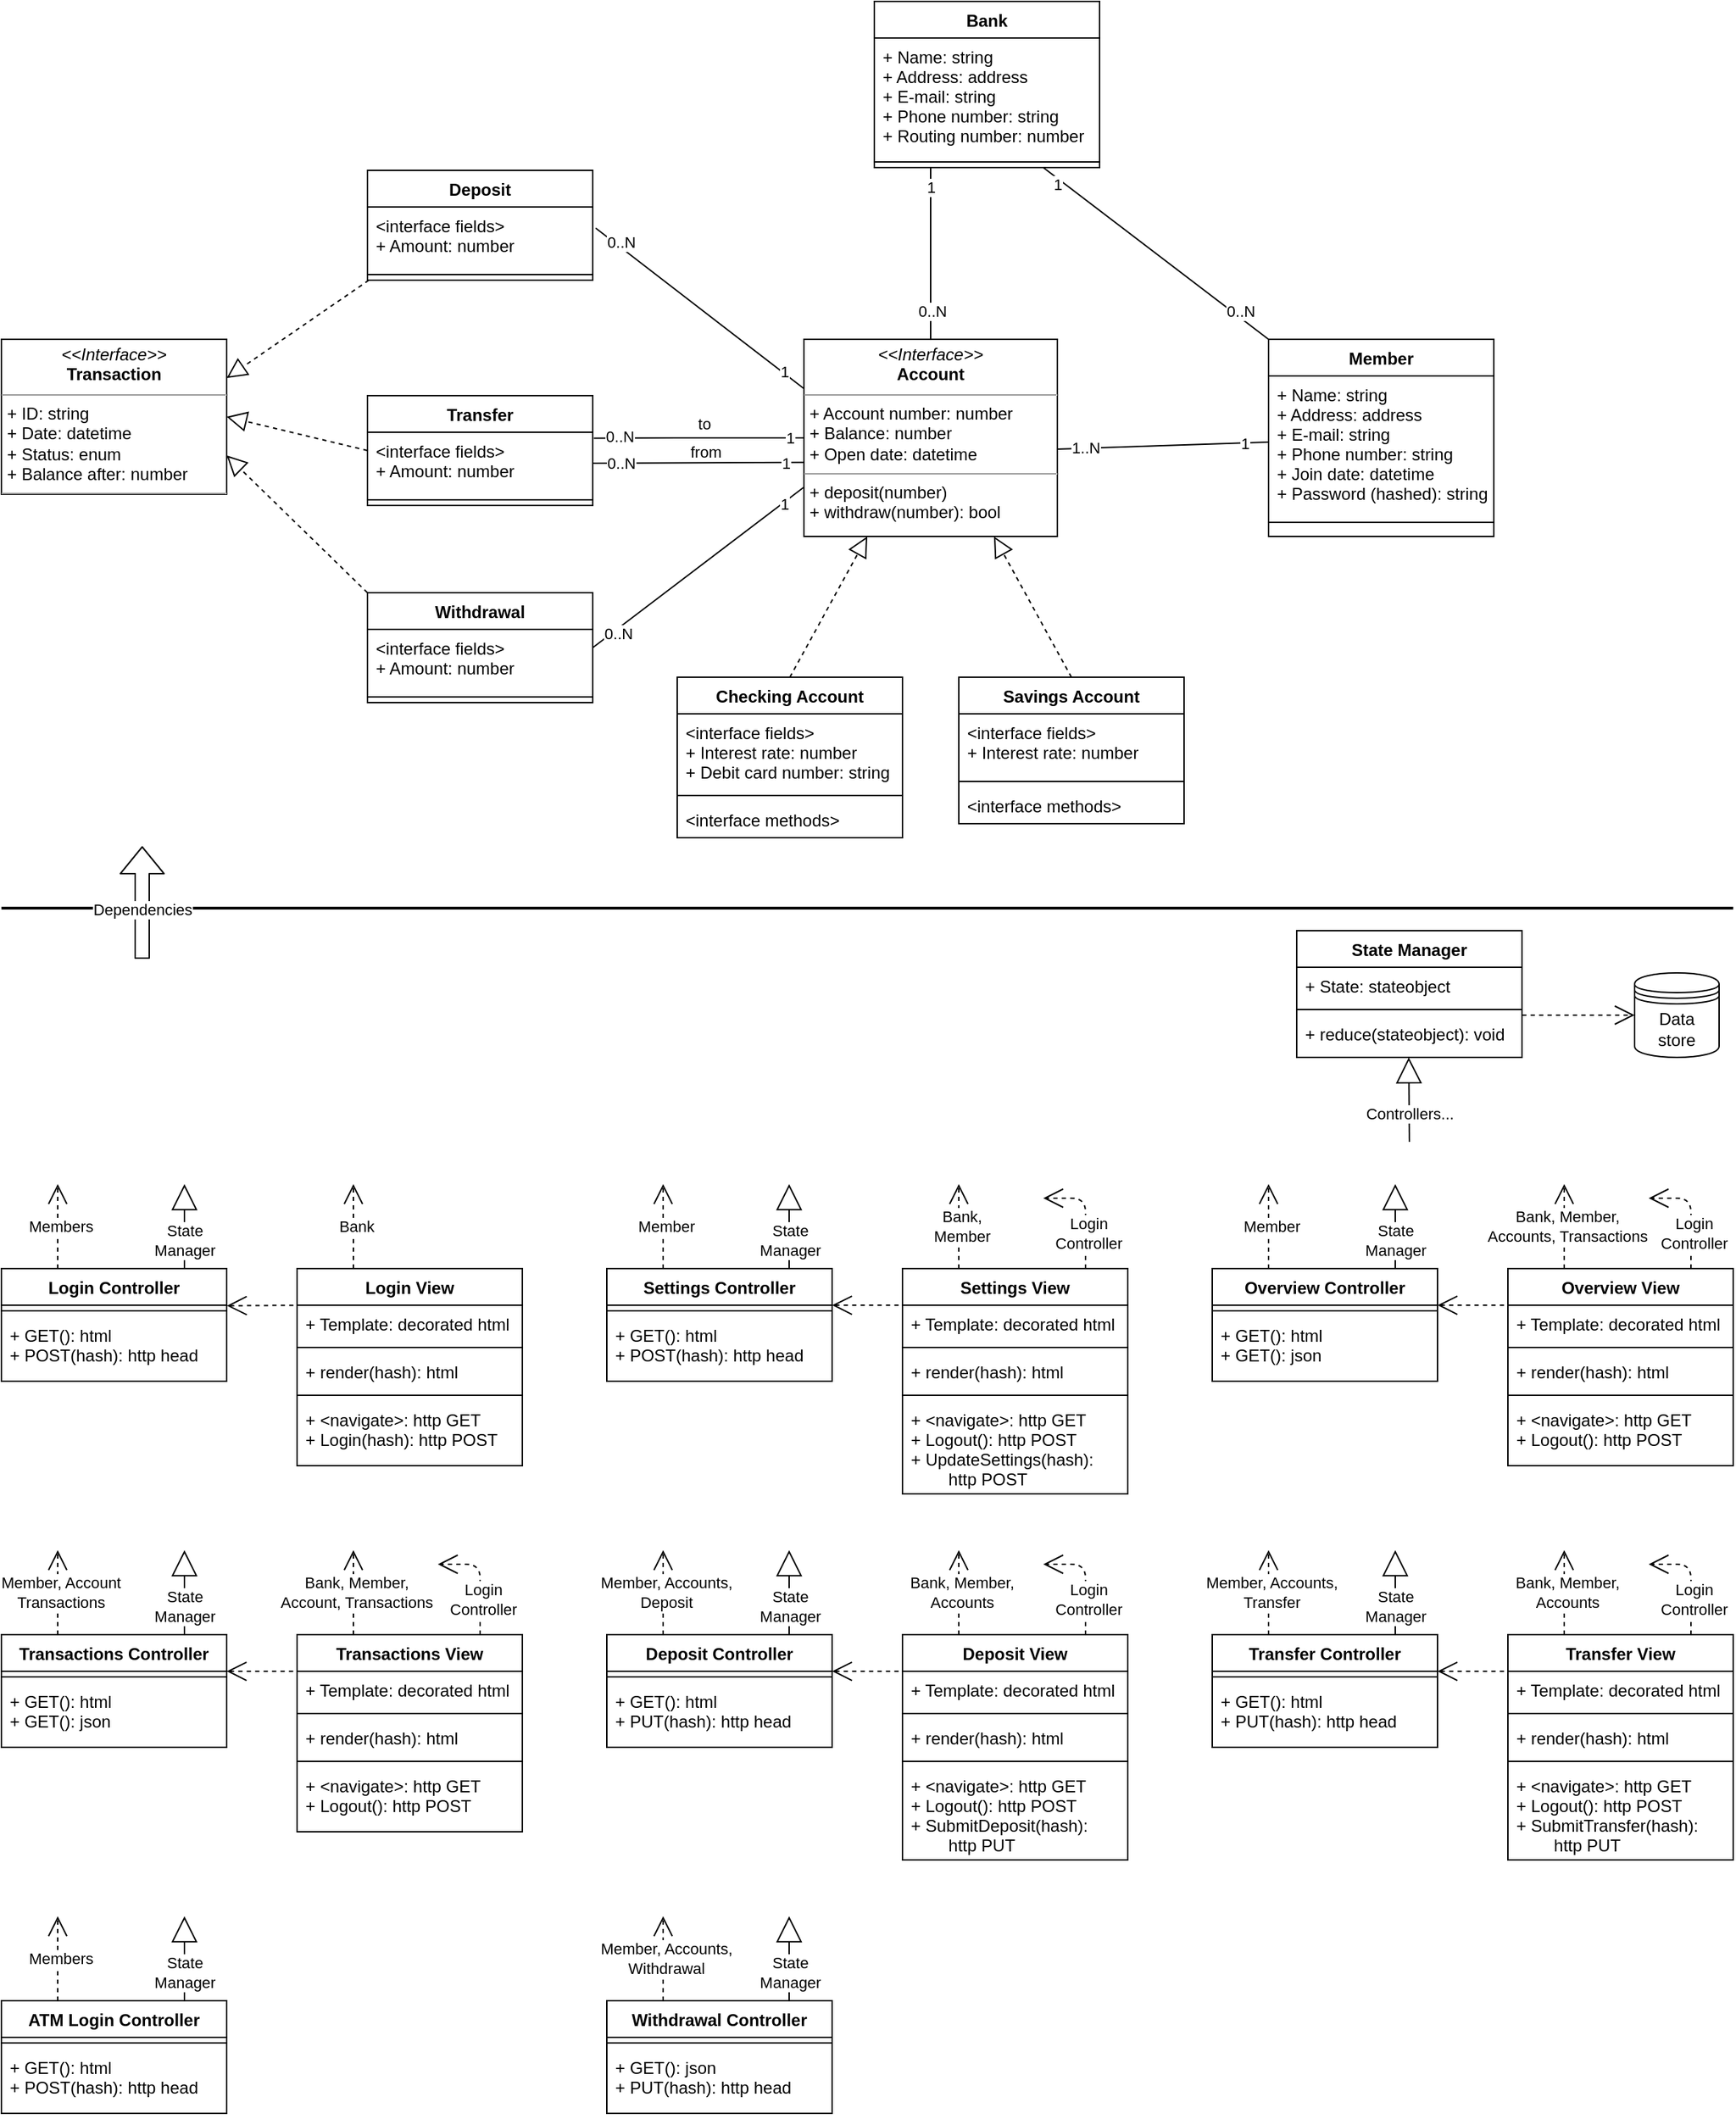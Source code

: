 <mxfile version="13.10.0" type="device"><diagram id="HVAMdCWFJP8L4cUW8Vpn" name="Page-1"><mxGraphModel dx="2069" dy="900" grid="1" gridSize="10" guides="1" tooltips="1" connect="1" arrows="1" fold="1" page="0" pageScale="1" pageWidth="850" pageHeight="1100" math="0" shadow="0"><root><mxCell id="0"/><mxCell id="1" parent="0"/><mxCell id="ROjJWw8jN5JiPHwK6pjZ-1" value="Bank" style="swimlane;fontStyle=1;align=center;verticalAlign=top;childLayout=stackLayout;horizontal=1;startSize=26;horizontalStack=0;resizeParent=1;resizeParentMax=0;resizeLast=0;collapsible=1;marginBottom=0;" parent="1" vertex="1"><mxGeometry x="280" y="40" width="160" height="118" as="geometry"/></mxCell><mxCell id="ROjJWw8jN5JiPHwK6pjZ-2" value="+ Name: string&#10;+ Address: address&#10;+ E-mail: string&#10;+ Phone number: string&#10;+ Routing number: number" style="text;strokeColor=none;fillColor=none;align=left;verticalAlign=top;spacingLeft=4;spacingRight=4;overflow=hidden;rotatable=0;points=[[0,0.5],[1,0.5]];portConstraint=eastwest;" parent="ROjJWw8jN5JiPHwK6pjZ-1" vertex="1"><mxGeometry y="26" width="160" height="84" as="geometry"/></mxCell><mxCell id="ROjJWw8jN5JiPHwK6pjZ-3" value="" style="line;strokeWidth=1;fillColor=none;align=left;verticalAlign=middle;spacingTop=-1;spacingLeft=3;spacingRight=3;rotatable=0;labelPosition=right;points=[];portConstraint=eastwest;" parent="ROjJWw8jN5JiPHwK6pjZ-1" vertex="1"><mxGeometry y="110" width="160" height="8" as="geometry"/></mxCell><mxCell id="ROjJWw8jN5JiPHwK6pjZ-6" value="Member" style="swimlane;fontStyle=1;align=center;verticalAlign=top;childLayout=stackLayout;horizontal=1;startSize=26;horizontalStack=0;resizeParent=1;resizeParentMax=0;resizeLast=0;collapsible=1;marginBottom=0;" parent="1" vertex="1"><mxGeometry x="560" y="280" width="160" height="140" as="geometry"/></mxCell><mxCell id="ROjJWw8jN5JiPHwK6pjZ-7" value="+ Name: string&#10;+ Address: address&#10;+ E-mail: string&#10;+ Phone number: string&#10;+ Join date: datetime&#10;+ Password (hashed): string" style="text;strokeColor=none;fillColor=none;align=left;verticalAlign=top;spacingLeft=4;spacingRight=4;overflow=hidden;rotatable=0;points=[[0,0.5],[1,0.5]];portConstraint=eastwest;" parent="ROjJWw8jN5JiPHwK6pjZ-6" vertex="1"><mxGeometry y="26" width="160" height="94" as="geometry"/></mxCell><mxCell id="ROjJWw8jN5JiPHwK6pjZ-8" value="" style="line;strokeWidth=1;fillColor=none;align=left;verticalAlign=middle;spacingTop=-1;spacingLeft=3;spacingRight=3;rotatable=0;labelPosition=right;points=[];portConstraint=eastwest;" parent="ROjJWw8jN5JiPHwK6pjZ-6" vertex="1"><mxGeometry y="120" width="160" height="20" as="geometry"/></mxCell><mxCell id="ROjJWw8jN5JiPHwK6pjZ-10" value="" style="endArrow=none;endFill=0;endSize=12;html=1;exitX=0.75;exitY=1;exitDx=0;exitDy=0;entryX=0;entryY=0;entryDx=0;entryDy=0;" parent="1" source="ROjJWw8jN5JiPHwK6pjZ-1" target="ROjJWw8jN5JiPHwK6pjZ-6" edge="1"><mxGeometry width="160" relative="1" as="geometry"><mxPoint x="280" y="320" as="sourcePoint"/><mxPoint x="440" y="320" as="targetPoint"/></mxGeometry></mxCell><mxCell id="ROjJWw8jN5JiPHwK6pjZ-17" value="1" style="edgeLabel;html=1;align=center;verticalAlign=middle;resizable=0;points=[];" parent="ROjJWw8jN5JiPHwK6pjZ-10" vertex="1" connectable="0"><mxGeometry x="-0.77" y="3" relative="1" as="geometry"><mxPoint x="-10.11" as="offset"/></mxGeometry></mxCell><mxCell id="ROjJWw8jN5JiPHwK6pjZ-18" value="0..N" style="edgeLabel;html=1;align=center;verticalAlign=middle;resizable=0;points=[];" parent="ROjJWw8jN5JiPHwK6pjZ-10" vertex="1" connectable="0"><mxGeometry x="0.654" y="1" relative="1" as="geometry"><mxPoint x="6.86" y="1.74" as="offset"/></mxGeometry></mxCell><mxCell id="ROjJWw8jN5JiPHwK6pjZ-16" value="&lt;p style=&quot;margin: 0px ; margin-top: 4px ; text-align: center&quot;&gt;&lt;i&gt;&amp;lt;&amp;lt;Interface&amp;gt;&amp;gt;&lt;/i&gt;&lt;br&gt;&lt;b&gt;Account&lt;/b&gt;&lt;/p&gt;&lt;hr size=&quot;1&quot;&gt;&lt;p style=&quot;margin: 0px ; margin-left: 4px&quot;&gt;+ Account number: number&lt;/p&gt;&lt;p style=&quot;margin: 0px ; margin-left: 4px&quot;&gt;+ Balance: number&lt;/p&gt;&lt;p style=&quot;margin: 0px ; margin-left: 4px&quot;&gt;+ Open date: datetime&lt;/p&gt;&lt;hr size=&quot;1&quot;&gt;&lt;p style=&quot;margin: 0px ; margin-left: 4px&quot;&gt;+ deposit(number)&lt;br&gt;+ withdraw(number): bool&lt;/p&gt;" style="verticalAlign=top;align=left;overflow=fill;fontSize=12;fontFamily=Helvetica;html=1;" parent="1" vertex="1"><mxGeometry x="230" y="280" width="180" height="140" as="geometry"/></mxCell><mxCell id="ROjJWw8jN5JiPHwK6pjZ-19" value="" style="endArrow=none;endFill=0;endSize=12;html=1;exitX=0.25;exitY=1;exitDx=0;exitDy=0;entryX=0.5;entryY=0;entryDx=0;entryDy=0;" parent="1" source="ROjJWw8jN5JiPHwK6pjZ-1" target="ROjJWw8jN5JiPHwK6pjZ-16" edge="1"><mxGeometry width="160" relative="1" as="geometry"><mxPoint x="410" y="168" as="sourcePoint"/><mxPoint x="570" y="290" as="targetPoint"/></mxGeometry></mxCell><mxCell id="ROjJWw8jN5JiPHwK6pjZ-20" value="1" style="edgeLabel;html=1;align=center;verticalAlign=middle;resizable=0;points=[];" parent="ROjJWw8jN5JiPHwK6pjZ-19" vertex="1" connectable="0"><mxGeometry x="-0.77" y="3" relative="1" as="geometry"><mxPoint x="-3" as="offset"/></mxGeometry></mxCell><mxCell id="ROjJWw8jN5JiPHwK6pjZ-21" value="0..N" style="edgeLabel;html=1;align=center;verticalAlign=middle;resizable=0;points=[];" parent="ROjJWw8jN5JiPHwK6pjZ-19" vertex="1" connectable="0"><mxGeometry x="0.654" y="1" relative="1" as="geometry"><mxPoint y="1" as="offset"/></mxGeometry></mxCell><mxCell id="ROjJWw8jN5JiPHwK6pjZ-22" value="Checking Account" style="swimlane;fontStyle=1;align=center;verticalAlign=top;childLayout=stackLayout;horizontal=1;startSize=26;horizontalStack=0;resizeParent=1;resizeParentMax=0;resizeLast=0;collapsible=1;marginBottom=0;" parent="1" vertex="1"><mxGeometry x="140" y="520" width="160" height="114" as="geometry"/></mxCell><mxCell id="ROjJWw8jN5JiPHwK6pjZ-23" value="&lt;interface fields&gt;&#10;+ Interest rate: number&#10;+ Debit card number: string" style="text;strokeColor=none;fillColor=none;align=left;verticalAlign=top;spacingLeft=4;spacingRight=4;overflow=hidden;rotatable=0;points=[[0,0.5],[1,0.5]];portConstraint=eastwest;" parent="ROjJWw8jN5JiPHwK6pjZ-22" vertex="1"><mxGeometry y="26" width="160" height="54" as="geometry"/></mxCell><mxCell id="ROjJWw8jN5JiPHwK6pjZ-24" value="" style="line;strokeWidth=1;fillColor=none;align=left;verticalAlign=middle;spacingTop=-1;spacingLeft=3;spacingRight=3;rotatable=0;labelPosition=right;points=[];portConstraint=eastwest;" parent="ROjJWw8jN5JiPHwK6pjZ-22" vertex="1"><mxGeometry y="80" width="160" height="8" as="geometry"/></mxCell><mxCell id="ROjJWw8jN5JiPHwK6pjZ-25" value="&lt;interface methods&gt;" style="text;strokeColor=none;fillColor=none;align=left;verticalAlign=top;spacingLeft=4;spacingRight=4;overflow=hidden;rotatable=0;points=[[0,0.5],[1,0.5]];portConstraint=eastwest;" parent="ROjJWw8jN5JiPHwK6pjZ-22" vertex="1"><mxGeometry y="88" width="160" height="26" as="geometry"/></mxCell><mxCell id="ROjJWw8jN5JiPHwK6pjZ-26" value="" style="endArrow=block;dashed=1;endFill=0;endSize=12;html=1;entryX=0.25;entryY=1;entryDx=0;entryDy=0;exitX=0.5;exitY=0;exitDx=0;exitDy=0;" parent="1" source="ROjJWw8jN5JiPHwK6pjZ-22" target="ROjJWw8jN5JiPHwK6pjZ-16" edge="1"><mxGeometry width="160" relative="1" as="geometry"><mxPoint x="280" y="320" as="sourcePoint"/><mxPoint x="440" y="320" as="targetPoint"/></mxGeometry></mxCell><mxCell id="ROjJWw8jN5JiPHwK6pjZ-27" value="Savings Account" style="swimlane;fontStyle=1;align=center;verticalAlign=top;childLayout=stackLayout;horizontal=1;startSize=26;horizontalStack=0;resizeParent=1;resizeParentMax=0;resizeLast=0;collapsible=1;marginBottom=0;" parent="1" vertex="1"><mxGeometry x="340" y="520" width="160" height="104" as="geometry"/></mxCell><mxCell id="ROjJWw8jN5JiPHwK6pjZ-28" value="&lt;interface fields&gt;&#10;+ Interest rate: number" style="text;strokeColor=none;fillColor=none;align=left;verticalAlign=top;spacingLeft=4;spacingRight=4;overflow=hidden;rotatable=0;points=[[0,0.5],[1,0.5]];portConstraint=eastwest;" parent="ROjJWw8jN5JiPHwK6pjZ-27" vertex="1"><mxGeometry y="26" width="160" height="44" as="geometry"/></mxCell><mxCell id="ROjJWw8jN5JiPHwK6pjZ-29" value="" style="line;strokeWidth=1;fillColor=none;align=left;verticalAlign=middle;spacingTop=-1;spacingLeft=3;spacingRight=3;rotatable=0;labelPosition=right;points=[];portConstraint=eastwest;" parent="ROjJWw8jN5JiPHwK6pjZ-27" vertex="1"><mxGeometry y="70" width="160" height="8" as="geometry"/></mxCell><mxCell id="ROjJWw8jN5JiPHwK6pjZ-30" value="&lt;interface methods&gt;" style="text;strokeColor=none;fillColor=none;align=left;verticalAlign=top;spacingLeft=4;spacingRight=4;overflow=hidden;rotatable=0;points=[[0,0.5],[1,0.5]];portConstraint=eastwest;" parent="ROjJWw8jN5JiPHwK6pjZ-27" vertex="1"><mxGeometry y="78" width="160" height="26" as="geometry"/></mxCell><mxCell id="ROjJWw8jN5JiPHwK6pjZ-31" value="" style="endArrow=block;dashed=1;endFill=0;endSize=12;html=1;entryX=0.75;entryY=1;entryDx=0;entryDy=0;exitX=0.5;exitY=0;exitDx=0;exitDy=0;" parent="1" source="ROjJWw8jN5JiPHwK6pjZ-27" target="ROjJWw8jN5JiPHwK6pjZ-16" edge="1"><mxGeometry width="160" relative="1" as="geometry"><mxPoint x="230" y="530" as="sourcePoint"/><mxPoint x="285" y="430" as="targetPoint"/></mxGeometry></mxCell><mxCell id="ROjJWw8jN5JiPHwK6pjZ-32" value="" style="endArrow=none;endFill=0;endSize=12;html=1;exitX=0;exitY=0.5;exitDx=0;exitDy=0;" parent="1" source="ROjJWw8jN5JiPHwK6pjZ-7" edge="1"><mxGeometry width="160" relative="1" as="geometry"><mxPoint x="140" y="310" as="sourcePoint"/><mxPoint x="410" y="358" as="targetPoint"/></mxGeometry></mxCell><mxCell id="ROjJWw8jN5JiPHwK6pjZ-33" value="1..N" style="edgeLabel;html=1;align=center;verticalAlign=middle;resizable=0;points=[];" parent="ROjJWw8jN5JiPHwK6pjZ-32" vertex="1" connectable="0"><mxGeometry x="0.693" relative="1" as="geometry"><mxPoint x="-3" as="offset"/></mxGeometry></mxCell><mxCell id="ROjJWw8jN5JiPHwK6pjZ-34" value="1" style="edgeLabel;html=1;align=center;verticalAlign=middle;resizable=0;points=[];" parent="ROjJWw8jN5JiPHwK6pjZ-32" vertex="1" connectable="0"><mxGeometry x="-0.773" relative="1" as="geometry"><mxPoint as="offset"/></mxGeometry></mxCell><mxCell id="ROjJWw8jN5JiPHwK6pjZ-35" value="&lt;p style=&quot;margin: 0px ; margin-top: 4px ; text-align: center&quot;&gt;&lt;i&gt;&amp;lt;&amp;lt;Interface&amp;gt;&amp;gt;&lt;/i&gt;&lt;br&gt;&lt;b&gt;Transaction&lt;/b&gt;&lt;/p&gt;&lt;hr size=&quot;1&quot;&gt;&lt;p style=&quot;margin: 0px ; margin-left: 4px&quot;&gt;+ ID: string&lt;br&gt;+ Date: datetime&lt;/p&gt;&lt;p style=&quot;margin: 0px ; margin-left: 4px&quot;&gt;+ Status: enum&lt;/p&gt;&lt;p style=&quot;margin: 0px ; margin-left: 4px&quot;&gt;+ Balance after: number&lt;/p&gt;&lt;hr size=&quot;1&quot;&gt;&lt;p style=&quot;margin: 0px ; margin-left: 4px&quot;&gt;&lt;br&gt;&lt;/p&gt;" style="verticalAlign=top;align=left;overflow=fill;fontSize=12;fontFamily=Helvetica;html=1;" parent="1" vertex="1"><mxGeometry x="-340" y="280" width="160" height="110" as="geometry"/></mxCell><mxCell id="ROjJWw8jN5JiPHwK6pjZ-36" value="Deposit" style="swimlane;fontStyle=1;align=center;verticalAlign=top;childLayout=stackLayout;horizontal=1;startSize=26;horizontalStack=0;resizeParent=1;resizeParentMax=0;resizeLast=0;collapsible=1;marginBottom=0;" parent="1" vertex="1"><mxGeometry x="-80" y="160" width="160" height="78" as="geometry"/></mxCell><mxCell id="ROjJWw8jN5JiPHwK6pjZ-37" value="&lt;interface fields&gt;&#10;+ Amount: number" style="text;strokeColor=none;fillColor=none;align=left;verticalAlign=top;spacingLeft=4;spacingRight=4;overflow=hidden;rotatable=0;points=[[0,0.5],[1,0.5]];portConstraint=eastwest;" parent="ROjJWw8jN5JiPHwK6pjZ-36" vertex="1"><mxGeometry y="26" width="160" height="44" as="geometry"/></mxCell><mxCell id="ROjJWw8jN5JiPHwK6pjZ-38" value="" style="line;strokeWidth=1;fillColor=none;align=left;verticalAlign=middle;spacingTop=-1;spacingLeft=3;spacingRight=3;rotatable=0;labelPosition=right;points=[];portConstraint=eastwest;" parent="ROjJWw8jN5JiPHwK6pjZ-36" vertex="1"><mxGeometry y="70" width="160" height="8" as="geometry"/></mxCell><mxCell id="ROjJWw8jN5JiPHwK6pjZ-40" value="Transfer" style="swimlane;fontStyle=1;align=center;verticalAlign=top;childLayout=stackLayout;horizontal=1;startSize=26;horizontalStack=0;resizeParent=1;resizeParentMax=0;resizeLast=0;collapsible=1;marginBottom=0;" parent="1" vertex="1"><mxGeometry x="-80" y="320" width="160" height="78" as="geometry"/></mxCell><mxCell id="ROjJWw8jN5JiPHwK6pjZ-41" value="&lt;interface fields&gt;&#10;+ Amount: number" style="text;strokeColor=none;fillColor=none;align=left;verticalAlign=top;spacingLeft=4;spacingRight=4;overflow=hidden;rotatable=0;points=[[0,0.5],[1,0.5]];portConstraint=eastwest;" parent="ROjJWw8jN5JiPHwK6pjZ-40" vertex="1"><mxGeometry y="26" width="160" height="44" as="geometry"/></mxCell><mxCell id="ROjJWw8jN5JiPHwK6pjZ-42" value="" style="line;strokeWidth=1;fillColor=none;align=left;verticalAlign=middle;spacingTop=-1;spacingLeft=3;spacingRight=3;rotatable=0;labelPosition=right;points=[];portConstraint=eastwest;" parent="ROjJWw8jN5JiPHwK6pjZ-40" vertex="1"><mxGeometry y="70" width="160" height="8" as="geometry"/></mxCell><mxCell id="ROjJWw8jN5JiPHwK6pjZ-43" value="" style="endArrow=block;dashed=1;endFill=0;endSize=12;html=1;entryX=1;entryY=0.25;entryDx=0;entryDy=0;" parent="1" target="ROjJWw8jN5JiPHwK6pjZ-35" edge="1"><mxGeometry width="160" relative="1" as="geometry"><mxPoint x="-79" y="238" as="sourcePoint"/><mxPoint x="285" y="430" as="targetPoint"/></mxGeometry></mxCell><mxCell id="ROjJWw8jN5JiPHwK6pjZ-44" value="" style="endArrow=block;dashed=1;endFill=0;endSize=12;html=1;entryX=1;entryY=0.5;entryDx=0;entryDy=0;exitX=0;exitY=0.295;exitDx=0;exitDy=0;exitPerimeter=0;" parent="1" source="ROjJWw8jN5JiPHwK6pjZ-41" target="ROjJWw8jN5JiPHwK6pjZ-35" edge="1"><mxGeometry width="160" relative="1" as="geometry"><mxPoint x="-69" y="248" as="sourcePoint"/><mxPoint x="-170" y="315" as="targetPoint"/></mxGeometry></mxCell><mxCell id="ROjJWw8jN5JiPHwK6pjZ-45" value="" style="endArrow=none;endFill=0;endSize=12;html=1;entryX=0;entryY=0.25;entryDx=0;entryDy=0;exitX=1.013;exitY=0.341;exitDx=0;exitDy=0;exitPerimeter=0;" parent="1" source="ROjJWw8jN5JiPHwK6pjZ-37" target="ROjJWw8jN5JiPHwK6pjZ-16" edge="1"><mxGeometry width="160" relative="1" as="geometry"><mxPoint x="140" y="310" as="sourcePoint"/><mxPoint x="300" y="310" as="targetPoint"/></mxGeometry></mxCell><mxCell id="ROjJWw8jN5JiPHwK6pjZ-46" value="0..N" style="edgeLabel;html=1;align=center;verticalAlign=middle;resizable=0;points=[];" parent="ROjJWw8jN5JiPHwK6pjZ-45" vertex="1" connectable="0"><mxGeometry x="-0.822" relative="1" as="geometry"><mxPoint x="4.5" as="offset"/></mxGeometry></mxCell><mxCell id="ROjJWw8jN5JiPHwK6pjZ-47" value="1" style="edgeLabel;html=1;align=center;verticalAlign=middle;resizable=0;points=[];" parent="ROjJWw8jN5JiPHwK6pjZ-45" vertex="1" connectable="0"><mxGeometry x="0.794" relative="1" as="geometry"><mxPoint x="1" as="offset"/></mxGeometry></mxCell><mxCell id="ROjJWw8jN5JiPHwK6pjZ-51" value="" style="endArrow=none;endFill=0;endSize=12;html=1;entryX=0;entryY=0.5;entryDx=0;entryDy=0;exitX=1.005;exitY=0.097;exitDx=0;exitDy=0;exitPerimeter=0;" parent="1" source="ROjJWw8jN5JiPHwK6pjZ-41" target="ROjJWw8jN5JiPHwK6pjZ-16" edge="1"><mxGeometry width="160" relative="1" as="geometry"><mxPoint x="70" y="340" as="sourcePoint"/><mxPoint x="230" y="340" as="targetPoint"/><Array as="points"><mxPoint x="150" y="350"/></Array></mxGeometry></mxCell><mxCell id="ROjJWw8jN5JiPHwK6pjZ-53" value="0..N" style="edgeLabel;html=1;align=center;verticalAlign=middle;resizable=0;points=[];" parent="ROjJWw8jN5JiPHwK6pjZ-51" vertex="1" connectable="0"><mxGeometry x="-0.764" y="1" relative="1" as="geometry"><mxPoint as="offset"/></mxGeometry></mxCell><mxCell id="ROjJWw8jN5JiPHwK6pjZ-54" value="to" style="edgeLabel;html=1;align=center;verticalAlign=middle;resizable=0;points=[];" parent="ROjJWw8jN5JiPHwK6pjZ-51" vertex="1" connectable="0"><mxGeometry x="0.046" y="1" relative="1" as="geometry"><mxPoint y="-9" as="offset"/></mxGeometry></mxCell><mxCell id="ROjJWw8jN5JiPHwK6pjZ-55" value="1" style="edgeLabel;html=1;align=center;verticalAlign=middle;resizable=0;points=[];" parent="ROjJWw8jN5JiPHwK6pjZ-51" vertex="1" connectable="0"><mxGeometry x="0.678" relative="1" as="geometry"><mxPoint x="14.2" as="offset"/></mxGeometry></mxCell><mxCell id="ROjJWw8jN5JiPHwK6pjZ-56" value="" style="endArrow=none;endFill=0;endSize=12;html=1;exitX=-0.001;exitY=0.624;exitDx=0;exitDy=0;exitPerimeter=0;entryX=1;entryY=0.5;entryDx=0;entryDy=0;" parent="1" source="ROjJWw8jN5JiPHwK6pjZ-16" target="ROjJWw8jN5JiPHwK6pjZ-41" edge="1"><mxGeometry width="160" relative="1" as="geometry"><mxPoint x="120" y="400" as="sourcePoint"/><mxPoint x="280" y="400" as="targetPoint"/></mxGeometry></mxCell><mxCell id="ROjJWw8jN5JiPHwK6pjZ-57" value="0..N" style="edgeLabel;html=1;align=center;verticalAlign=middle;resizable=0;points=[];" parent="ROjJWw8jN5JiPHwK6pjZ-56" vertex="1" connectable="0"><mxGeometry x="0.653" relative="1" as="geometry"><mxPoint x="-5.65" as="offset"/></mxGeometry></mxCell><mxCell id="ROjJWw8jN5JiPHwK6pjZ-58" value="1" style="edgeLabel;html=1;align=center;verticalAlign=middle;resizable=0;points=[];" parent="ROjJWw8jN5JiPHwK6pjZ-56" vertex="1" connectable="0"><mxGeometry x="-0.828" relative="1" as="geometry"><mxPoint as="offset"/></mxGeometry></mxCell><mxCell id="ROjJWw8jN5JiPHwK6pjZ-59" value="from" style="edgeLabel;html=1;align=center;verticalAlign=middle;resizable=0;points=[];" parent="ROjJWw8jN5JiPHwK6pjZ-56" vertex="1" connectable="0"><mxGeometry x="-0.078" relative="1" as="geometry"><mxPoint x="-0.77" y="-7.65" as="offset"/></mxGeometry></mxCell><mxCell id="ROjJWw8jN5JiPHwK6pjZ-60" value="State Manager" style="swimlane;fontStyle=1;align=center;verticalAlign=top;childLayout=stackLayout;horizontal=1;startSize=26;horizontalStack=0;resizeParent=1;resizeParentMax=0;resizeLast=0;collapsible=1;marginBottom=0;" parent="1" vertex="1"><mxGeometry x="580" y="700" width="160" height="90" as="geometry"/></mxCell><mxCell id="ROjJWw8jN5JiPHwK6pjZ-61" value="+ State: stateobject" style="text;strokeColor=none;fillColor=none;align=left;verticalAlign=top;spacingLeft=4;spacingRight=4;overflow=hidden;rotatable=0;points=[[0,0.5],[1,0.5]];portConstraint=eastwest;" parent="ROjJWw8jN5JiPHwK6pjZ-60" vertex="1"><mxGeometry y="26" width="160" height="26" as="geometry"/></mxCell><mxCell id="ROjJWw8jN5JiPHwK6pjZ-62" value="" style="line;strokeWidth=1;fillColor=none;align=left;verticalAlign=middle;spacingTop=-1;spacingLeft=3;spacingRight=3;rotatable=0;labelPosition=right;points=[];portConstraint=eastwest;" parent="ROjJWw8jN5JiPHwK6pjZ-60" vertex="1"><mxGeometry y="52" width="160" height="8" as="geometry"/></mxCell><mxCell id="ROjJWw8jN5JiPHwK6pjZ-63" value="+ reduce(stateobject): void" style="text;strokeColor=none;fillColor=none;align=left;verticalAlign=top;spacingLeft=4;spacingRight=4;overflow=hidden;rotatable=0;points=[[0,0.5],[1,0.5]];portConstraint=eastwest;" parent="ROjJWw8jN5JiPHwK6pjZ-60" vertex="1"><mxGeometry y="60" width="160" height="30" as="geometry"/></mxCell><mxCell id="ROjJWw8jN5JiPHwK6pjZ-65" value="Controllers..." style="endArrow=block;endSize=16;endFill=0;html=1;" parent="1" edge="1"><mxGeometry x="-0.333" width="160" relative="1" as="geometry"><mxPoint x="660" y="850" as="sourcePoint"/><mxPoint x="659.58" y="790" as="targetPoint"/><mxPoint as="offset"/></mxGeometry></mxCell><mxCell id="ROjJWw8jN5JiPHwK6pjZ-69" value="State&lt;br&gt;Manager" style="endArrow=block;endSize=16;endFill=0;html=1;exitX=0.25;exitY=0;exitDx=0;exitDy=0;" parent="1" edge="1"><mxGeometry x="-0.333" width="160" relative="1" as="geometry"><mxPoint x="-210.0" y="940" as="sourcePoint"/><mxPoint x="-210" y="880" as="targetPoint"/><mxPoint as="offset"/></mxGeometry></mxCell><mxCell id="ROjJWw8jN5JiPHwK6pjZ-72" value="Data&lt;br&gt;store" style="shape=datastore;whiteSpace=wrap;html=1;" parent="1" vertex="1"><mxGeometry x="820" y="730" width="60" height="60" as="geometry"/></mxCell><mxCell id="ROjJWw8jN5JiPHwK6pjZ-73" value="" style="endArrow=open;endFill=1;endSize=12;html=1;exitX=1.001;exitY=1;exitDx=0;exitDy=0;exitPerimeter=0;entryX=0;entryY=0.5;entryDx=0;entryDy=0;dashed=1;" parent="1" source="ROjJWw8jN5JiPHwK6pjZ-62" target="ROjJWw8jN5JiPHwK6pjZ-72" edge="1"><mxGeometry width="160" relative="1" as="geometry"><mxPoint x="810" y="870" as="sourcePoint"/><mxPoint x="970" y="870" as="targetPoint"/></mxGeometry></mxCell><mxCell id="ROjJWw8jN5JiPHwK6pjZ-74" value="Login Controller" style="swimlane;fontStyle=1;align=center;verticalAlign=top;childLayout=stackLayout;horizontal=1;startSize=26;horizontalStack=0;resizeParent=1;resizeParentMax=0;resizeLast=0;collapsible=1;marginBottom=0;" parent="1" vertex="1"><mxGeometry x="-340" y="940" width="160" height="80" as="geometry"/></mxCell><mxCell id="ROjJWw8jN5JiPHwK6pjZ-76" value="" style="line;strokeWidth=1;fillColor=none;align=left;verticalAlign=middle;spacingTop=-1;spacingLeft=3;spacingRight=3;rotatable=0;labelPosition=right;points=[];portConstraint=eastwest;" parent="ROjJWw8jN5JiPHwK6pjZ-74" vertex="1"><mxGeometry y="26" width="160" height="8" as="geometry"/></mxCell><mxCell id="ROjJWw8jN5JiPHwK6pjZ-77" value="+ GET(): html&#10;+ POST(hash): http head" style="text;strokeColor=none;fillColor=none;align=left;verticalAlign=top;spacingLeft=4;spacingRight=4;overflow=hidden;rotatable=0;points=[[0,0.5],[1,0.5]];portConstraint=eastwest;" parent="ROjJWw8jN5JiPHwK6pjZ-74" vertex="1"><mxGeometry y="34" width="160" height="46" as="geometry"/></mxCell><mxCell id="ROjJWw8jN5JiPHwK6pjZ-78" value="Login View" style="swimlane;fontStyle=1;align=center;verticalAlign=top;childLayout=stackLayout;horizontal=1;startSize=26;horizontalStack=0;resizeParent=1;resizeParentMax=0;resizeLast=0;collapsible=1;marginBottom=0;" parent="1" vertex="1"><mxGeometry x="-130" y="940" width="160" height="140" as="geometry"><mxRectangle x="120" y="800" width="100" height="26" as="alternateBounds"/></mxGeometry></mxCell><mxCell id="ROjJWw8jN5JiPHwK6pjZ-79" value="+ Template: decorated html" style="text;strokeColor=none;fillColor=none;align=left;verticalAlign=top;spacingLeft=4;spacingRight=4;overflow=hidden;rotatable=0;points=[[0,0.5],[1,0.5]];portConstraint=eastwest;" parent="ROjJWw8jN5JiPHwK6pjZ-78" vertex="1"><mxGeometry y="26" width="160" height="26" as="geometry"/></mxCell><mxCell id="ROjJWw8jN5JiPHwK6pjZ-80" value="" style="line;strokeWidth=1;fillColor=none;align=left;verticalAlign=middle;spacingTop=-1;spacingLeft=3;spacingRight=3;rotatable=0;labelPosition=right;points=[];portConstraint=eastwest;" parent="ROjJWw8jN5JiPHwK6pjZ-78" vertex="1"><mxGeometry y="52" width="160" height="8" as="geometry"/></mxCell><mxCell id="ROjJWw8jN5JiPHwK6pjZ-81" value="+ render(hash): html" style="text;strokeColor=none;fillColor=none;align=left;verticalAlign=top;spacingLeft=4;spacingRight=4;overflow=hidden;rotatable=0;points=[[0,0.5],[1,0.5]];portConstraint=eastwest;" parent="ROjJWw8jN5JiPHwK6pjZ-78" vertex="1"><mxGeometry y="60" width="160" height="26" as="geometry"/></mxCell><mxCell id="ROjJWw8jN5JiPHwK6pjZ-152" value="" style="line;strokeWidth=1;fillColor=none;align=left;verticalAlign=middle;spacingTop=-1;spacingLeft=3;spacingRight=3;rotatable=0;labelPosition=right;points=[];portConstraint=eastwest;" parent="ROjJWw8jN5JiPHwK6pjZ-78" vertex="1"><mxGeometry y="86" width="160" height="8" as="geometry"/></mxCell><mxCell id="ROjJWw8jN5JiPHwK6pjZ-153" value="+ &lt;navigate&gt;: http GET&#10;+ Login(hash): http POST" style="text;strokeColor=none;fillColor=none;align=left;verticalAlign=top;spacingLeft=4;spacingRight=4;overflow=hidden;rotatable=0;points=[[0,0.5],[1,0.5]];portConstraint=eastwest;" parent="ROjJWw8jN5JiPHwK6pjZ-78" vertex="1"><mxGeometry y="94" width="160" height="46" as="geometry"/></mxCell><mxCell id="ROjJWw8jN5JiPHwK6pjZ-82" value="" style="endArrow=none;endFill=0;endSize=12;html=1;dashed=1;exitX=1.001;exitY=0.33;exitDx=0;exitDy=0;exitPerimeter=0;entryX=0;entryY=0.002;entryDx=0;entryDy=0;entryPerimeter=0;startArrow=open;startFill=0;startSize=12;" parent="1" source="ROjJWw8jN5JiPHwK6pjZ-74" target="ROjJWw8jN5JiPHwK6pjZ-79" edge="1"><mxGeometry width="160" relative="1" as="geometry"><mxPoint x="-160" y="983" as="sourcePoint"/><mxPoint x="-130" y="962" as="targetPoint"/></mxGeometry></mxCell><mxCell id="ROjJWw8jN5JiPHwK6pjZ-83" value="" style="endArrow=open;endFill=1;endSize=12;html=1;dashed=1;exitX=0.25;exitY=0;exitDx=0;exitDy=0;" parent="1" source="ROjJWw8jN5JiPHwK6pjZ-78" edge="1"><mxGeometry width="160" relative="1" as="geometry"><mxPoint x="-189.84" y="976.4" as="sourcePoint"/><mxPoint x="-90" y="880" as="targetPoint"/><Array as="points"><mxPoint x="-90" y="910"/></Array></mxGeometry></mxCell><mxCell id="ROjJWw8jN5JiPHwK6pjZ-84" value="Bank" style="edgeLabel;html=1;align=center;verticalAlign=middle;resizable=0;points=[];" parent="ROjJWw8jN5JiPHwK6pjZ-83" vertex="1" connectable="0"><mxGeometry x="-0.157" y="-2" relative="1" as="geometry"><mxPoint y="-4.48" as="offset"/></mxGeometry></mxCell><mxCell id="ROjJWw8jN5JiPHwK6pjZ-85" value="" style="endArrow=open;endFill=1;endSize=12;html=1;dashed=1;exitX=0.25;exitY=0;exitDx=0;exitDy=0;" parent="1" edge="1"><mxGeometry width="160" relative="1" as="geometry"><mxPoint x="-300" y="940" as="sourcePoint"/><mxPoint x="-300" y="880" as="targetPoint"/><Array as="points"><mxPoint x="-300" y="910"/></Array></mxGeometry></mxCell><mxCell id="ROjJWw8jN5JiPHwK6pjZ-86" value="Members" style="edgeLabel;html=1;align=center;verticalAlign=middle;resizable=0;points=[];" parent="ROjJWw8jN5JiPHwK6pjZ-85" vertex="1" connectable="0"><mxGeometry x="-0.157" y="-2" relative="1" as="geometry"><mxPoint y="-4.48" as="offset"/></mxGeometry></mxCell><mxCell id="ROjJWw8jN5JiPHwK6pjZ-87" value="Settings Controller" style="swimlane;fontStyle=1;align=center;verticalAlign=top;childLayout=stackLayout;horizontal=1;startSize=26;horizontalStack=0;resizeParent=1;resizeParentMax=0;resizeLast=0;collapsible=1;marginBottom=0;" parent="1" vertex="1"><mxGeometry x="90" y="940" width="160" height="80" as="geometry"/></mxCell><mxCell id="ROjJWw8jN5JiPHwK6pjZ-88" value="" style="line;strokeWidth=1;fillColor=none;align=left;verticalAlign=middle;spacingTop=-1;spacingLeft=3;spacingRight=3;rotatable=0;labelPosition=right;points=[];portConstraint=eastwest;" parent="ROjJWw8jN5JiPHwK6pjZ-87" vertex="1"><mxGeometry y="26" width="160" height="8" as="geometry"/></mxCell><mxCell id="ROjJWw8jN5JiPHwK6pjZ-89" value="+ GET(): html&#10;+ POST(hash): http head" style="text;strokeColor=none;fillColor=none;align=left;verticalAlign=top;spacingLeft=4;spacingRight=4;overflow=hidden;rotatable=0;points=[[0,0.5],[1,0.5]];portConstraint=eastwest;" parent="ROjJWw8jN5JiPHwK6pjZ-87" vertex="1"><mxGeometry y="34" width="160" height="46" as="geometry"/></mxCell><mxCell id="ROjJWw8jN5JiPHwK6pjZ-90" value="Settings View" style="swimlane;fontStyle=1;align=center;verticalAlign=top;childLayout=stackLayout;horizontal=1;startSize=26;horizontalStack=0;resizeParent=1;resizeParentMax=0;resizeLast=0;collapsible=1;marginBottom=0;" parent="1" vertex="1"><mxGeometry x="300" y="940" width="160" height="160" as="geometry"><mxRectangle x="120" y="800" width="100" height="26" as="alternateBounds"/></mxGeometry></mxCell><mxCell id="ROjJWw8jN5JiPHwK6pjZ-91" value="+ Template: decorated html" style="text;strokeColor=none;fillColor=none;align=left;verticalAlign=top;spacingLeft=4;spacingRight=4;overflow=hidden;rotatable=0;points=[[0,0.5],[1,0.5]];portConstraint=eastwest;" parent="ROjJWw8jN5JiPHwK6pjZ-90" vertex="1"><mxGeometry y="26" width="160" height="26" as="geometry"/></mxCell><mxCell id="ROjJWw8jN5JiPHwK6pjZ-92" value="" style="line;strokeWidth=1;fillColor=none;align=left;verticalAlign=middle;spacingTop=-1;spacingLeft=3;spacingRight=3;rotatable=0;labelPosition=right;points=[];portConstraint=eastwest;" parent="ROjJWw8jN5JiPHwK6pjZ-90" vertex="1"><mxGeometry y="52" width="160" height="8" as="geometry"/></mxCell><mxCell id="ROjJWw8jN5JiPHwK6pjZ-93" value="+ render(hash): html" style="text;strokeColor=none;fillColor=none;align=left;verticalAlign=top;spacingLeft=4;spacingRight=4;overflow=hidden;rotatable=0;points=[[0,0.5],[1,0.5]];portConstraint=eastwest;" parent="ROjJWw8jN5JiPHwK6pjZ-90" vertex="1"><mxGeometry y="60" width="160" height="26" as="geometry"/></mxCell><mxCell id="ROjJWw8jN5JiPHwK6pjZ-154" value="" style="line;strokeWidth=1;fillColor=none;align=left;verticalAlign=middle;spacingTop=-1;spacingLeft=3;spacingRight=3;rotatable=0;labelPosition=right;points=[];portConstraint=eastwest;" parent="ROjJWw8jN5JiPHwK6pjZ-90" vertex="1"><mxGeometry y="86" width="160" height="8" as="geometry"/></mxCell><mxCell id="ROjJWw8jN5JiPHwK6pjZ-155" value="+ &lt;navigate&gt;: http GET&#10;+ Logout(): http POST&#10;+ UpdateSettings(hash):&#10;        http POST" style="text;strokeColor=none;fillColor=none;align=left;verticalAlign=top;spacingLeft=4;spacingRight=4;overflow=hidden;rotatable=0;points=[[0,0.5],[1,0.5]];portConstraint=eastwest;" parent="ROjJWw8jN5JiPHwK6pjZ-90" vertex="1"><mxGeometry y="94" width="160" height="66" as="geometry"/></mxCell><mxCell id="ROjJWw8jN5JiPHwK6pjZ-94" value="" style="endArrow=none;endFill=0;endSize=12;html=1;dashed=1;entryX=0;entryY=0.002;entryDx=0;entryDy=0;entryPerimeter=0;startArrow=open;startFill=0;startSize=12;" parent="1" target="ROjJWw8jN5JiPHwK6pjZ-91" edge="1"><mxGeometry width="160" relative="1" as="geometry"><mxPoint x="250" y="966" as="sourcePoint"/><mxPoint x="300" y="962" as="targetPoint"/></mxGeometry></mxCell><mxCell id="ROjJWw8jN5JiPHwK6pjZ-95" value="" style="endArrow=open;endFill=1;endSize=12;html=1;dashed=1;exitX=0.25;exitY=0;exitDx=0;exitDy=0;" parent="1" source="ROjJWw8jN5JiPHwK6pjZ-90" edge="1"><mxGeometry width="160" relative="1" as="geometry"><mxPoint x="240.16" y="976.4" as="sourcePoint"/><mxPoint x="340" y="880" as="targetPoint"/><Array as="points"><mxPoint x="340" y="910"/></Array></mxGeometry></mxCell><mxCell id="ROjJWw8jN5JiPHwK6pjZ-96" value="Bank,&lt;br&gt;Member" style="edgeLabel;html=1;align=center;verticalAlign=middle;resizable=0;points=[];" parent="ROjJWw8jN5JiPHwK6pjZ-95" vertex="1" connectable="0"><mxGeometry x="-0.157" y="-2" relative="1" as="geometry"><mxPoint y="-4.48" as="offset"/></mxGeometry></mxCell><mxCell id="ROjJWw8jN5JiPHwK6pjZ-99" value="" style="endArrow=open;endFill=1;endSize=12;html=1;dashed=1;exitX=0.25;exitY=0;exitDx=0;exitDy=0;" parent="1" edge="1"><mxGeometry width="160" relative="1" as="geometry"><mxPoint x="130" y="940" as="sourcePoint"/><mxPoint x="130" y="880" as="targetPoint"/><Array as="points"><mxPoint x="130" y="910"/></Array></mxGeometry></mxCell><mxCell id="ROjJWw8jN5JiPHwK6pjZ-100" value="Member" style="edgeLabel;html=1;align=center;verticalAlign=middle;resizable=0;points=[];" parent="ROjJWw8jN5JiPHwK6pjZ-99" vertex="1" connectable="0"><mxGeometry x="-0.157" y="-2" relative="1" as="geometry"><mxPoint y="-4.48" as="offset"/></mxGeometry></mxCell><mxCell id="ROjJWw8jN5JiPHwK6pjZ-101" value="Overview Controller" style="swimlane;fontStyle=1;align=center;verticalAlign=top;childLayout=stackLayout;horizontal=1;startSize=26;horizontalStack=0;resizeParent=1;resizeParentMax=0;resizeLast=0;collapsible=1;marginBottom=0;" parent="1" vertex="1"><mxGeometry x="520" y="940" width="160" height="80" as="geometry"/></mxCell><mxCell id="ROjJWw8jN5JiPHwK6pjZ-102" value="" style="line;strokeWidth=1;fillColor=none;align=left;verticalAlign=middle;spacingTop=-1;spacingLeft=3;spacingRight=3;rotatable=0;labelPosition=right;points=[];portConstraint=eastwest;" parent="ROjJWw8jN5JiPHwK6pjZ-101" vertex="1"><mxGeometry y="26" width="160" height="8" as="geometry"/></mxCell><mxCell id="ROjJWw8jN5JiPHwK6pjZ-103" value="+ GET(): html&#10;+ GET(): json" style="text;strokeColor=none;fillColor=none;align=left;verticalAlign=top;spacingLeft=4;spacingRight=4;overflow=hidden;rotatable=0;points=[[0,0.5],[1,0.5]];portConstraint=eastwest;" parent="ROjJWw8jN5JiPHwK6pjZ-101" vertex="1"><mxGeometry y="34" width="160" height="46" as="geometry"/></mxCell><mxCell id="ROjJWw8jN5JiPHwK6pjZ-104" value="Overview View" style="swimlane;fontStyle=1;align=center;verticalAlign=top;childLayout=stackLayout;horizontal=1;startSize=26;horizontalStack=0;resizeParent=1;resizeParentMax=0;resizeLast=0;collapsible=1;marginBottom=0;" parent="1" vertex="1"><mxGeometry x="730" y="940" width="160" height="140" as="geometry"><mxRectangle x="120" y="800" width="100" height="26" as="alternateBounds"/></mxGeometry></mxCell><mxCell id="ROjJWw8jN5JiPHwK6pjZ-105" value="+ Template: decorated html" style="text;strokeColor=none;fillColor=none;align=left;verticalAlign=top;spacingLeft=4;spacingRight=4;overflow=hidden;rotatable=0;points=[[0,0.5],[1,0.5]];portConstraint=eastwest;" parent="ROjJWw8jN5JiPHwK6pjZ-104" vertex="1"><mxGeometry y="26" width="160" height="26" as="geometry"/></mxCell><mxCell id="ROjJWw8jN5JiPHwK6pjZ-106" value="" style="line;strokeWidth=1;fillColor=none;align=left;verticalAlign=middle;spacingTop=-1;spacingLeft=3;spacingRight=3;rotatable=0;labelPosition=right;points=[];portConstraint=eastwest;" parent="ROjJWw8jN5JiPHwK6pjZ-104" vertex="1"><mxGeometry y="52" width="160" height="8" as="geometry"/></mxCell><mxCell id="ROjJWw8jN5JiPHwK6pjZ-107" value="+ render(hash): html" style="text;strokeColor=none;fillColor=none;align=left;verticalAlign=top;spacingLeft=4;spacingRight=4;overflow=hidden;rotatable=0;points=[[0,0.5],[1,0.5]];portConstraint=eastwest;" parent="ROjJWw8jN5JiPHwK6pjZ-104" vertex="1"><mxGeometry y="60" width="160" height="26" as="geometry"/></mxCell><mxCell id="ROjJWw8jN5JiPHwK6pjZ-158" value="" style="line;strokeWidth=1;fillColor=none;align=left;verticalAlign=middle;spacingTop=-1;spacingLeft=3;spacingRight=3;rotatable=0;labelPosition=right;points=[];portConstraint=eastwest;" parent="ROjJWw8jN5JiPHwK6pjZ-104" vertex="1"><mxGeometry y="86" width="160" height="8" as="geometry"/></mxCell><mxCell id="ROjJWw8jN5JiPHwK6pjZ-159" value="+ &lt;navigate&gt;: http GET&#10;+ Logout(): http POST" style="text;strokeColor=none;fillColor=none;align=left;verticalAlign=top;spacingLeft=4;spacingRight=4;overflow=hidden;rotatable=0;points=[[0,0.5],[1,0.5]];portConstraint=eastwest;" parent="ROjJWw8jN5JiPHwK6pjZ-104" vertex="1"><mxGeometry y="94" width="160" height="46" as="geometry"/></mxCell><mxCell id="ROjJWw8jN5JiPHwK6pjZ-108" value="" style="endArrow=none;endFill=0;endSize=12;html=1;dashed=1;entryX=0;entryY=0.002;entryDx=0;entryDy=0;entryPerimeter=0;startSize=12;startArrow=open;startFill=0;" parent="1" target="ROjJWw8jN5JiPHwK6pjZ-105" edge="1"><mxGeometry width="160" relative="1" as="geometry"><mxPoint x="680" y="966" as="sourcePoint"/><mxPoint x="730" y="962" as="targetPoint"/></mxGeometry></mxCell><mxCell id="ROjJWw8jN5JiPHwK6pjZ-109" value="" style="endArrow=open;endFill=1;endSize=12;html=1;dashed=1;exitX=0.25;exitY=0;exitDx=0;exitDy=0;" parent="1" source="ROjJWw8jN5JiPHwK6pjZ-104" edge="1"><mxGeometry width="160" relative="1" as="geometry"><mxPoint x="670.16" y="976.4" as="sourcePoint"/><mxPoint x="770" y="880" as="targetPoint"/><Array as="points"><mxPoint x="770" y="910"/></Array></mxGeometry></mxCell><mxCell id="ROjJWw8jN5JiPHwK6pjZ-110" value="Bank, Member,&lt;br&gt;Accounts, Transactions" style="edgeLabel;html=1;align=center;verticalAlign=middle;resizable=0;points=[];" parent="ROjJWw8jN5JiPHwK6pjZ-109" vertex="1" connectable="0"><mxGeometry x="-0.157" y="-2" relative="1" as="geometry"><mxPoint y="-4.48" as="offset"/></mxGeometry></mxCell><mxCell id="ROjJWw8jN5JiPHwK6pjZ-111" value="" style="endArrow=open;endFill=1;endSize=12;html=1;dashed=1;exitX=0.25;exitY=0;exitDx=0;exitDy=0;" parent="1" edge="1"><mxGeometry width="160" relative="1" as="geometry"><mxPoint x="560" y="940" as="sourcePoint"/><mxPoint x="560" y="880" as="targetPoint"/><Array as="points"><mxPoint x="560" y="910"/></Array></mxGeometry></mxCell><mxCell id="ROjJWw8jN5JiPHwK6pjZ-112" value="Member" style="edgeLabel;html=1;align=center;verticalAlign=middle;resizable=0;points=[];" parent="ROjJWw8jN5JiPHwK6pjZ-111" vertex="1" connectable="0"><mxGeometry x="-0.157" y="-2" relative="1" as="geometry"><mxPoint y="-4.48" as="offset"/></mxGeometry></mxCell><mxCell id="ROjJWw8jN5JiPHwK6pjZ-116" value="Transactions Controller" style="swimlane;fontStyle=1;align=center;verticalAlign=top;childLayout=stackLayout;horizontal=1;startSize=26;horizontalStack=0;resizeParent=1;resizeParentMax=0;resizeLast=0;collapsible=1;marginBottom=0;" parent="1" vertex="1"><mxGeometry x="-340" y="1200" width="160" height="80" as="geometry"/></mxCell><mxCell id="ROjJWw8jN5JiPHwK6pjZ-117" value="" style="line;strokeWidth=1;fillColor=none;align=left;verticalAlign=middle;spacingTop=-1;spacingLeft=3;spacingRight=3;rotatable=0;labelPosition=right;points=[];portConstraint=eastwest;" parent="ROjJWw8jN5JiPHwK6pjZ-116" vertex="1"><mxGeometry y="26" width="160" height="8" as="geometry"/></mxCell><mxCell id="ROjJWw8jN5JiPHwK6pjZ-118" value="+ GET(): html&#10;+ GET(): json" style="text;strokeColor=none;fillColor=none;align=left;verticalAlign=top;spacingLeft=4;spacingRight=4;overflow=hidden;rotatable=0;points=[[0,0.5],[1,0.5]];portConstraint=eastwest;" parent="ROjJWw8jN5JiPHwK6pjZ-116" vertex="1"><mxGeometry y="34" width="160" height="46" as="geometry"/></mxCell><mxCell id="ROjJWw8jN5JiPHwK6pjZ-119" value="Transactions View" style="swimlane;fontStyle=1;align=center;verticalAlign=top;childLayout=stackLayout;horizontal=1;startSize=26;horizontalStack=0;resizeParent=1;resizeParentMax=0;resizeLast=0;collapsible=1;marginBottom=0;" parent="1" vertex="1"><mxGeometry x="-130" y="1200" width="160" height="140" as="geometry"><mxRectangle x="120" y="800" width="100" height="26" as="alternateBounds"/></mxGeometry></mxCell><mxCell id="ROjJWw8jN5JiPHwK6pjZ-120" value="+ Template: decorated html" style="text;strokeColor=none;fillColor=none;align=left;verticalAlign=top;spacingLeft=4;spacingRight=4;overflow=hidden;rotatable=0;points=[[0,0.5],[1,0.5]];portConstraint=eastwest;" parent="ROjJWw8jN5JiPHwK6pjZ-119" vertex="1"><mxGeometry y="26" width="160" height="26" as="geometry"/></mxCell><mxCell id="ROjJWw8jN5JiPHwK6pjZ-121" value="" style="line;strokeWidth=1;fillColor=none;align=left;verticalAlign=middle;spacingTop=-1;spacingLeft=3;spacingRight=3;rotatable=0;labelPosition=right;points=[];portConstraint=eastwest;" parent="ROjJWw8jN5JiPHwK6pjZ-119" vertex="1"><mxGeometry y="52" width="160" height="8" as="geometry"/></mxCell><mxCell id="ROjJWw8jN5JiPHwK6pjZ-122" value="+ render(hash): html" style="text;strokeColor=none;fillColor=none;align=left;verticalAlign=top;spacingLeft=4;spacingRight=4;overflow=hidden;rotatable=0;points=[[0,0.5],[1,0.5]];portConstraint=eastwest;" parent="ROjJWw8jN5JiPHwK6pjZ-119" vertex="1"><mxGeometry y="60" width="160" height="26" as="geometry"/></mxCell><mxCell id="ROjJWw8jN5JiPHwK6pjZ-160" value="" style="line;strokeWidth=1;fillColor=none;align=left;verticalAlign=middle;spacingTop=-1;spacingLeft=3;spacingRight=3;rotatable=0;labelPosition=right;points=[];portConstraint=eastwest;" parent="ROjJWw8jN5JiPHwK6pjZ-119" vertex="1"><mxGeometry y="86" width="160" height="8" as="geometry"/></mxCell><mxCell id="ROjJWw8jN5JiPHwK6pjZ-161" value="+ &lt;navigate&gt;: http GET&#10;+ Logout(): http POST" style="text;strokeColor=none;fillColor=none;align=left;verticalAlign=top;spacingLeft=4;spacingRight=4;overflow=hidden;rotatable=0;points=[[0,0.5],[1,0.5]];portConstraint=eastwest;" parent="ROjJWw8jN5JiPHwK6pjZ-119" vertex="1"><mxGeometry y="94" width="160" height="46" as="geometry"/></mxCell><mxCell id="ROjJWw8jN5JiPHwK6pjZ-123" value="" style="endArrow=none;endFill=0;endSize=12;html=1;dashed=1;entryX=0;entryY=0.002;entryDx=0;entryDy=0;entryPerimeter=0;startSize=12;startArrow=open;startFill=0;" parent="1" target="ROjJWw8jN5JiPHwK6pjZ-120" edge="1"><mxGeometry width="160" relative="1" as="geometry"><mxPoint x="-180" y="1226" as="sourcePoint"/><mxPoint x="-130" y="1222" as="targetPoint"/></mxGeometry></mxCell><mxCell id="ROjJWw8jN5JiPHwK6pjZ-124" value="" style="endArrow=open;endFill=1;endSize=12;html=1;dashed=1;exitX=0.25;exitY=0;exitDx=0;exitDy=0;" parent="1" source="ROjJWw8jN5JiPHwK6pjZ-119" edge="1"><mxGeometry width="160" relative="1" as="geometry"><mxPoint x="-189.84" y="1236.4" as="sourcePoint"/><mxPoint x="-90" y="1140" as="targetPoint"/><Array as="points"><mxPoint x="-90" y="1170"/></Array></mxGeometry></mxCell><mxCell id="ROjJWw8jN5JiPHwK6pjZ-125" value="Bank, Member,&lt;br&gt;Account, Transactions" style="edgeLabel;html=1;align=center;verticalAlign=middle;resizable=0;points=[];" parent="ROjJWw8jN5JiPHwK6pjZ-124" vertex="1" connectable="0"><mxGeometry x="-0.157" y="-2" relative="1" as="geometry"><mxPoint y="-4.48" as="offset"/></mxGeometry></mxCell><mxCell id="ROjJWw8jN5JiPHwK6pjZ-126" value="" style="endArrow=open;endFill=1;endSize=12;html=1;dashed=1;exitX=0.25;exitY=0;exitDx=0;exitDy=0;" parent="1" edge="1"><mxGeometry width="160" relative="1" as="geometry"><mxPoint x="-300" y="1200" as="sourcePoint"/><mxPoint x="-300" y="1140" as="targetPoint"/><Array as="points"><mxPoint x="-300" y="1170"/></Array></mxGeometry></mxCell><mxCell id="ROjJWw8jN5JiPHwK6pjZ-127" value="Member, Account&lt;br&gt;Transactions" style="edgeLabel;html=1;align=center;verticalAlign=middle;resizable=0;points=[];" parent="ROjJWw8jN5JiPHwK6pjZ-126" vertex="1" connectable="0"><mxGeometry x="-0.157" y="-2" relative="1" as="geometry"><mxPoint y="-4.48" as="offset"/></mxGeometry></mxCell><mxCell id="ROjJWw8jN5JiPHwK6pjZ-128" value="Deposit Controller" style="swimlane;fontStyle=1;align=center;verticalAlign=top;childLayout=stackLayout;horizontal=1;startSize=26;horizontalStack=0;resizeParent=1;resizeParentMax=0;resizeLast=0;collapsible=1;marginBottom=0;" parent="1" vertex="1"><mxGeometry x="90" y="1200" width="160" height="80" as="geometry"/></mxCell><mxCell id="ROjJWw8jN5JiPHwK6pjZ-129" value="" style="line;strokeWidth=1;fillColor=none;align=left;verticalAlign=middle;spacingTop=-1;spacingLeft=3;spacingRight=3;rotatable=0;labelPosition=right;points=[];portConstraint=eastwest;" parent="ROjJWw8jN5JiPHwK6pjZ-128" vertex="1"><mxGeometry y="26" width="160" height="8" as="geometry"/></mxCell><mxCell id="ROjJWw8jN5JiPHwK6pjZ-130" value="+ GET(): html&#10;+ PUT(hash): http head&#10;" style="text;strokeColor=none;fillColor=none;align=left;verticalAlign=top;spacingLeft=4;spacingRight=4;overflow=hidden;rotatable=0;points=[[0,0.5],[1,0.5]];portConstraint=eastwest;" parent="ROjJWw8jN5JiPHwK6pjZ-128" vertex="1"><mxGeometry y="34" width="160" height="46" as="geometry"/></mxCell><mxCell id="ROjJWw8jN5JiPHwK6pjZ-131" value="Deposit View" style="swimlane;fontStyle=1;align=center;verticalAlign=top;childLayout=stackLayout;horizontal=1;startSize=26;horizontalStack=0;resizeParent=1;resizeParentMax=0;resizeLast=0;collapsible=1;marginBottom=0;" parent="1" vertex="1"><mxGeometry x="300" y="1200" width="160" height="160" as="geometry"><mxRectangle x="120" y="800" width="100" height="26" as="alternateBounds"/></mxGeometry></mxCell><mxCell id="ROjJWw8jN5JiPHwK6pjZ-132" value="+ Template: decorated html" style="text;strokeColor=none;fillColor=none;align=left;verticalAlign=top;spacingLeft=4;spacingRight=4;overflow=hidden;rotatable=0;points=[[0,0.5],[1,0.5]];portConstraint=eastwest;" parent="ROjJWw8jN5JiPHwK6pjZ-131" vertex="1"><mxGeometry y="26" width="160" height="26" as="geometry"/></mxCell><mxCell id="ROjJWw8jN5JiPHwK6pjZ-133" value="" style="line;strokeWidth=1;fillColor=none;align=left;verticalAlign=middle;spacingTop=-1;spacingLeft=3;spacingRight=3;rotatable=0;labelPosition=right;points=[];portConstraint=eastwest;" parent="ROjJWw8jN5JiPHwK6pjZ-131" vertex="1"><mxGeometry y="52" width="160" height="8" as="geometry"/></mxCell><mxCell id="ROjJWw8jN5JiPHwK6pjZ-134" value="+ render(hash): html" style="text;strokeColor=none;fillColor=none;align=left;verticalAlign=top;spacingLeft=4;spacingRight=4;overflow=hidden;rotatable=0;points=[[0,0.5],[1,0.5]];portConstraint=eastwest;" parent="ROjJWw8jN5JiPHwK6pjZ-131" vertex="1"><mxGeometry y="60" width="160" height="26" as="geometry"/></mxCell><mxCell id="ROjJWw8jN5JiPHwK6pjZ-162" value="" style="line;strokeWidth=1;fillColor=none;align=left;verticalAlign=middle;spacingTop=-1;spacingLeft=3;spacingRight=3;rotatable=0;labelPosition=right;points=[];portConstraint=eastwest;" parent="ROjJWw8jN5JiPHwK6pjZ-131" vertex="1"><mxGeometry y="86" width="160" height="8" as="geometry"/></mxCell><mxCell id="ROjJWw8jN5JiPHwK6pjZ-163" value="+ &lt;navigate&gt;: http GET&#10;+ Logout(): http POST&#10;+ SubmitDeposit(hash):&#10;        http PUT" style="text;strokeColor=none;fillColor=none;align=left;verticalAlign=top;spacingLeft=4;spacingRight=4;overflow=hidden;rotatable=0;points=[[0,0.5],[1,0.5]];portConstraint=eastwest;" parent="ROjJWw8jN5JiPHwK6pjZ-131" vertex="1"><mxGeometry y="94" width="160" height="66" as="geometry"/></mxCell><mxCell id="ROjJWw8jN5JiPHwK6pjZ-135" value="" style="endArrow=none;endFill=0;endSize=12;html=1;dashed=1;entryX=0;entryY=0.002;entryDx=0;entryDy=0;entryPerimeter=0;startSize=12;startArrow=open;startFill=0;" parent="1" target="ROjJWw8jN5JiPHwK6pjZ-132" edge="1"><mxGeometry width="160" relative="1" as="geometry"><mxPoint x="250.0" y="1226" as="sourcePoint"/><mxPoint x="300" y="1222" as="targetPoint"/></mxGeometry></mxCell><mxCell id="ROjJWw8jN5JiPHwK6pjZ-136" value="" style="endArrow=open;endFill=1;endSize=12;html=1;dashed=1;exitX=0.25;exitY=0;exitDx=0;exitDy=0;" parent="1" source="ROjJWw8jN5JiPHwK6pjZ-131" edge="1"><mxGeometry width="160" relative="1" as="geometry"><mxPoint x="240.16" y="1236.4" as="sourcePoint"/><mxPoint x="340.0" y="1140" as="targetPoint"/><Array as="points"><mxPoint x="340" y="1170"/></Array></mxGeometry></mxCell><mxCell id="ROjJWw8jN5JiPHwK6pjZ-137" value="Bank, Member,&lt;br&gt;Accounts" style="edgeLabel;html=1;align=center;verticalAlign=middle;resizable=0;points=[];" parent="ROjJWw8jN5JiPHwK6pjZ-136" vertex="1" connectable="0"><mxGeometry x="-0.157" y="-2" relative="1" as="geometry"><mxPoint y="-4.48" as="offset"/></mxGeometry></mxCell><mxCell id="ROjJWw8jN5JiPHwK6pjZ-138" value="" style="endArrow=open;endFill=1;endSize=12;html=1;dashed=1;exitX=0.25;exitY=0;exitDx=0;exitDy=0;" parent="1" edge="1"><mxGeometry width="160" relative="1" as="geometry"><mxPoint x="130.0" y="1200" as="sourcePoint"/><mxPoint x="130.0" y="1140" as="targetPoint"/><Array as="points"><mxPoint x="130" y="1170"/></Array></mxGeometry></mxCell><mxCell id="ROjJWw8jN5JiPHwK6pjZ-139" value="Member, Accounts,&lt;br&gt;Deposit" style="edgeLabel;html=1;align=center;verticalAlign=middle;resizable=0;points=[];" parent="ROjJWw8jN5JiPHwK6pjZ-138" vertex="1" connectable="0"><mxGeometry x="-0.157" y="-2" relative="1" as="geometry"><mxPoint y="-4.48" as="offset"/></mxGeometry></mxCell><mxCell id="ROjJWw8jN5JiPHwK6pjZ-140" value="Transfer Controller" style="swimlane;fontStyle=1;align=center;verticalAlign=top;childLayout=stackLayout;horizontal=1;startSize=26;horizontalStack=0;resizeParent=1;resizeParentMax=0;resizeLast=0;collapsible=1;marginBottom=0;" parent="1" vertex="1"><mxGeometry x="520" y="1200" width="160" height="80" as="geometry"/></mxCell><mxCell id="ROjJWw8jN5JiPHwK6pjZ-141" value="" style="line;strokeWidth=1;fillColor=none;align=left;verticalAlign=middle;spacingTop=-1;spacingLeft=3;spacingRight=3;rotatable=0;labelPosition=right;points=[];portConstraint=eastwest;" parent="ROjJWw8jN5JiPHwK6pjZ-140" vertex="1"><mxGeometry y="26" width="160" height="8" as="geometry"/></mxCell><mxCell id="ROjJWw8jN5JiPHwK6pjZ-142" value="+ GET(): html&#10;+ PUT(hash): http head" style="text;strokeColor=none;fillColor=none;align=left;verticalAlign=top;spacingLeft=4;spacingRight=4;overflow=hidden;rotatable=0;points=[[0,0.5],[1,0.5]];portConstraint=eastwest;" parent="ROjJWw8jN5JiPHwK6pjZ-140" vertex="1"><mxGeometry y="34" width="160" height="46" as="geometry"/></mxCell><mxCell id="ROjJWw8jN5JiPHwK6pjZ-143" value="Transfer View" style="swimlane;fontStyle=1;align=center;verticalAlign=top;childLayout=stackLayout;horizontal=1;startSize=26;horizontalStack=0;resizeParent=1;resizeParentMax=0;resizeLast=0;collapsible=1;marginBottom=0;" parent="1" vertex="1"><mxGeometry x="730" y="1200" width="160" height="160" as="geometry"><mxRectangle x="120" y="800" width="100" height="26" as="alternateBounds"/></mxGeometry></mxCell><mxCell id="ROjJWw8jN5JiPHwK6pjZ-144" value="+ Template: decorated html" style="text;strokeColor=none;fillColor=none;align=left;verticalAlign=top;spacingLeft=4;spacingRight=4;overflow=hidden;rotatable=0;points=[[0,0.5],[1,0.5]];portConstraint=eastwest;" parent="ROjJWw8jN5JiPHwK6pjZ-143" vertex="1"><mxGeometry y="26" width="160" height="26" as="geometry"/></mxCell><mxCell id="ROjJWw8jN5JiPHwK6pjZ-145" value="" style="line;strokeWidth=1;fillColor=none;align=left;verticalAlign=middle;spacingTop=-1;spacingLeft=3;spacingRight=3;rotatable=0;labelPosition=right;points=[];portConstraint=eastwest;" parent="ROjJWw8jN5JiPHwK6pjZ-143" vertex="1"><mxGeometry y="52" width="160" height="8" as="geometry"/></mxCell><mxCell id="ROjJWw8jN5JiPHwK6pjZ-146" value="+ render(hash): html" style="text;strokeColor=none;fillColor=none;align=left;verticalAlign=top;spacingLeft=4;spacingRight=4;overflow=hidden;rotatable=0;points=[[0,0.5],[1,0.5]];portConstraint=eastwest;" parent="ROjJWw8jN5JiPHwK6pjZ-143" vertex="1"><mxGeometry y="60" width="160" height="26" as="geometry"/></mxCell><mxCell id="ROjJWw8jN5JiPHwK6pjZ-164" value="" style="line;strokeWidth=1;fillColor=none;align=left;verticalAlign=middle;spacingTop=-1;spacingLeft=3;spacingRight=3;rotatable=0;labelPosition=right;points=[];portConstraint=eastwest;" parent="ROjJWw8jN5JiPHwK6pjZ-143" vertex="1"><mxGeometry y="86" width="160" height="8" as="geometry"/></mxCell><mxCell id="ROjJWw8jN5JiPHwK6pjZ-165" value="+ &lt;navigate&gt;: http GET&#10;+ Logout(): http POST&#10;+ SubmitTransfer(hash):&#10;        http PUT" style="text;strokeColor=none;fillColor=none;align=left;verticalAlign=top;spacingLeft=4;spacingRight=4;overflow=hidden;rotatable=0;points=[[0,0.5],[1,0.5]];portConstraint=eastwest;" parent="ROjJWw8jN5JiPHwK6pjZ-143" vertex="1"><mxGeometry y="94" width="160" height="66" as="geometry"/></mxCell><mxCell id="ROjJWw8jN5JiPHwK6pjZ-147" value="" style="endArrow=none;endFill=0;endSize=12;html=1;dashed=1;entryX=0;entryY=0.002;entryDx=0;entryDy=0;entryPerimeter=0;startSize=12;startArrow=open;startFill=0;" parent="1" target="ROjJWw8jN5JiPHwK6pjZ-144" edge="1"><mxGeometry width="160" relative="1" as="geometry"><mxPoint x="680" y="1226" as="sourcePoint"/><mxPoint x="730" y="1222" as="targetPoint"/></mxGeometry></mxCell><mxCell id="ROjJWw8jN5JiPHwK6pjZ-148" value="" style="endArrow=open;endFill=1;endSize=12;html=1;dashed=1;exitX=0.25;exitY=0;exitDx=0;exitDy=0;" parent="1" source="ROjJWw8jN5JiPHwK6pjZ-143" edge="1"><mxGeometry width="160" relative="1" as="geometry"><mxPoint x="670.16" y="1236.4" as="sourcePoint"/><mxPoint x="770" y="1140" as="targetPoint"/><Array as="points"><mxPoint x="770" y="1170"/></Array></mxGeometry></mxCell><mxCell id="ROjJWw8jN5JiPHwK6pjZ-149" value="Bank, Member,&lt;br&gt;Accounts" style="edgeLabel;html=1;align=center;verticalAlign=middle;resizable=0;points=[];" parent="ROjJWw8jN5JiPHwK6pjZ-148" vertex="1" connectable="0"><mxGeometry x="-0.157" y="-2" relative="1" as="geometry"><mxPoint y="-4.48" as="offset"/></mxGeometry></mxCell><mxCell id="ROjJWw8jN5JiPHwK6pjZ-150" value="" style="endArrow=open;endFill=1;endSize=12;html=1;dashed=1;exitX=0.25;exitY=0;exitDx=0;exitDy=0;" parent="1" edge="1"><mxGeometry width="160" relative="1" as="geometry"><mxPoint x="560" y="1200" as="sourcePoint"/><mxPoint x="560" y="1140" as="targetPoint"/><Array as="points"><mxPoint x="560" y="1170"/></Array></mxGeometry></mxCell><mxCell id="ROjJWw8jN5JiPHwK6pjZ-151" value="Member, Accounts,&lt;br&gt;Transfer" style="edgeLabel;html=1;align=center;verticalAlign=middle;resizable=0;points=[];" parent="ROjJWw8jN5JiPHwK6pjZ-150" vertex="1" connectable="0"><mxGeometry x="-0.157" y="-2" relative="1" as="geometry"><mxPoint y="-4.48" as="offset"/></mxGeometry></mxCell><mxCell id="ROjJWw8jN5JiPHwK6pjZ-168" value="" style="endArrow=open;endFill=1;endSize=12;html=1;dashed=1;exitX=0.25;exitY=0;exitDx=0;exitDy=0;" parent="1" edge="1"><mxGeometry width="160" relative="1" as="geometry"><mxPoint x="430" y="940" as="sourcePoint"/><mxPoint x="400.0" y="890" as="targetPoint"/><Array as="points"><mxPoint x="430" y="890"/></Array></mxGeometry></mxCell><mxCell id="ROjJWw8jN5JiPHwK6pjZ-169" value="Login&lt;br&gt;Controller" style="edgeLabel;html=1;align=center;verticalAlign=middle;resizable=0;points=[];" parent="ROjJWw8jN5JiPHwK6pjZ-168" vertex="1" connectable="0"><mxGeometry x="-0.157" y="-2" relative="1" as="geometry"><mxPoint y="8.33" as="offset"/></mxGeometry></mxCell><mxCell id="ROjJWw8jN5JiPHwK6pjZ-170" value="" style="endArrow=open;endFill=1;endSize=12;html=1;dashed=1;exitX=0.25;exitY=0;exitDx=0;exitDy=0;" parent="1" edge="1"><mxGeometry width="160" relative="1" as="geometry"><mxPoint x="860" y="940" as="sourcePoint"/><mxPoint x="830.0" y="890" as="targetPoint"/><Array as="points"><mxPoint x="860" y="890"/></Array></mxGeometry></mxCell><mxCell id="ROjJWw8jN5JiPHwK6pjZ-171" value="Login&lt;br&gt;Controller" style="edgeLabel;html=1;align=center;verticalAlign=middle;resizable=0;points=[];" parent="ROjJWw8jN5JiPHwK6pjZ-170" vertex="1" connectable="0"><mxGeometry x="-0.157" y="-2" relative="1" as="geometry"><mxPoint y="8.33" as="offset"/></mxGeometry></mxCell><mxCell id="ROjJWw8jN5JiPHwK6pjZ-172" value="" style="endArrow=open;endFill=1;endSize=12;html=1;dashed=1;exitX=0.25;exitY=0;exitDx=0;exitDy=0;" parent="1" edge="1"><mxGeometry width="160" relative="1" as="geometry"><mxPoint y="1200" as="sourcePoint"/><mxPoint x="-30.0" y="1150" as="targetPoint"/><Array as="points"><mxPoint y="1150"/></Array></mxGeometry></mxCell><mxCell id="ROjJWw8jN5JiPHwK6pjZ-173" value="Login&lt;br&gt;Controller" style="edgeLabel;html=1;align=center;verticalAlign=middle;resizable=0;points=[];" parent="ROjJWw8jN5JiPHwK6pjZ-172" vertex="1" connectable="0"><mxGeometry x="-0.157" y="-2" relative="1" as="geometry"><mxPoint y="8.33" as="offset"/></mxGeometry></mxCell><mxCell id="ROjJWw8jN5JiPHwK6pjZ-176" value="" style="endArrow=open;endFill=1;endSize=12;html=1;dashed=1;exitX=0.25;exitY=0;exitDx=0;exitDy=0;" parent="1" edge="1"><mxGeometry width="160" relative="1" as="geometry"><mxPoint x="430" y="1200" as="sourcePoint"/><mxPoint x="400.0" y="1150" as="targetPoint"/><Array as="points"><mxPoint x="430" y="1150"/></Array></mxGeometry></mxCell><mxCell id="ROjJWw8jN5JiPHwK6pjZ-177" value="Login&lt;br&gt;Controller" style="edgeLabel;html=1;align=center;verticalAlign=middle;resizable=0;points=[];" parent="ROjJWw8jN5JiPHwK6pjZ-176" vertex="1" connectable="0"><mxGeometry x="-0.157" y="-2" relative="1" as="geometry"><mxPoint y="8.33" as="offset"/></mxGeometry></mxCell><mxCell id="ROjJWw8jN5JiPHwK6pjZ-180" value="" style="endArrow=open;endFill=1;endSize=12;html=1;dashed=1;exitX=0.25;exitY=0;exitDx=0;exitDy=0;" parent="1" edge="1"><mxGeometry width="160" relative="1" as="geometry"><mxPoint x="860" y="1200" as="sourcePoint"/><mxPoint x="830.0" y="1150" as="targetPoint"/><Array as="points"><mxPoint x="860" y="1150"/></Array></mxGeometry></mxCell><mxCell id="ROjJWw8jN5JiPHwK6pjZ-181" value="Login&lt;br&gt;Controller" style="edgeLabel;html=1;align=center;verticalAlign=middle;resizable=0;points=[];" parent="ROjJWw8jN5JiPHwK6pjZ-180" vertex="1" connectable="0"><mxGeometry x="-0.157" y="-2" relative="1" as="geometry"><mxPoint y="8.33" as="offset"/></mxGeometry></mxCell><mxCell id="ROjJWw8jN5JiPHwK6pjZ-182" value="" style="line;strokeWidth=2;align=left;verticalAlign=middle;spacingTop=-1;spacingLeft=3;spacingRight=3;rotatable=0;labelPosition=right;points=[];portConstraint=eastwest;fillColor=none;" parent="1" vertex="1"><mxGeometry x="-340" y="680" width="1230" height="8" as="geometry"/></mxCell><mxCell id="ROjJWw8jN5JiPHwK6pjZ-184" value="State&lt;br&gt;Manager" style="endArrow=block;endSize=16;endFill=0;html=1;exitX=0.25;exitY=0;exitDx=0;exitDy=0;" parent="1" edge="1"><mxGeometry x="-0.333" width="160" relative="1" as="geometry"><mxPoint x="219.5" y="940" as="sourcePoint"/><mxPoint x="219.5" y="880" as="targetPoint"/><mxPoint as="offset"/></mxGeometry></mxCell><mxCell id="ROjJWw8jN5JiPHwK6pjZ-185" value="State&lt;br&gt;Manager" style="endArrow=block;endSize=16;endFill=0;html=1;exitX=0.25;exitY=0;exitDx=0;exitDy=0;" parent="1" edge="1"><mxGeometry x="-0.333" width="160" relative="1" as="geometry"><mxPoint x="650" y="940" as="sourcePoint"/><mxPoint x="650" y="880" as="targetPoint"/><mxPoint as="offset"/></mxGeometry></mxCell><mxCell id="ROjJWw8jN5JiPHwK6pjZ-186" value="State&lt;br&gt;Manager" style="endArrow=block;endSize=16;endFill=0;html=1;exitX=0.25;exitY=0;exitDx=0;exitDy=0;" parent="1" edge="1"><mxGeometry x="-0.333" width="160" relative="1" as="geometry"><mxPoint x="-210" y="1200" as="sourcePoint"/><mxPoint x="-210" y="1140" as="targetPoint"/><mxPoint as="offset"/></mxGeometry></mxCell><mxCell id="ROjJWw8jN5JiPHwK6pjZ-187" value="State&lt;br&gt;Manager" style="endArrow=block;endSize=16;endFill=0;html=1;exitX=0.25;exitY=0;exitDx=0;exitDy=0;" parent="1" edge="1"><mxGeometry x="-0.333" width="160" relative="1" as="geometry"><mxPoint x="219.5" y="1200" as="sourcePoint"/><mxPoint x="219.5" y="1140" as="targetPoint"/><mxPoint as="offset"/></mxGeometry></mxCell><mxCell id="ROjJWw8jN5JiPHwK6pjZ-188" value="State&lt;br&gt;Manager" style="endArrow=block;endSize=16;endFill=0;html=1;exitX=0.25;exitY=0;exitDx=0;exitDy=0;" parent="1" edge="1"><mxGeometry x="-0.333" width="160" relative="1" as="geometry"><mxPoint x="650" y="1200" as="sourcePoint"/><mxPoint x="650" y="1140" as="targetPoint"/><mxPoint as="offset"/></mxGeometry></mxCell><mxCell id="9q856j_BNmvF6tD_ze_q-1" value="Withdrawal" style="swimlane;fontStyle=1;align=center;verticalAlign=top;childLayout=stackLayout;horizontal=1;startSize=26;horizontalStack=0;resizeParent=1;resizeParentMax=0;resizeLast=0;collapsible=1;marginBottom=0;" vertex="1" parent="1"><mxGeometry x="-80" y="460" width="160" height="78" as="geometry"/></mxCell><mxCell id="9q856j_BNmvF6tD_ze_q-2" value="&lt;interface fields&gt;&#10;+ Amount: number" style="text;strokeColor=none;fillColor=none;align=left;verticalAlign=top;spacingLeft=4;spacingRight=4;overflow=hidden;rotatable=0;points=[[0,0.5],[1,0.5]];portConstraint=eastwest;" vertex="1" parent="9q856j_BNmvF6tD_ze_q-1"><mxGeometry y="26" width="160" height="44" as="geometry"/></mxCell><mxCell id="9q856j_BNmvF6tD_ze_q-3" value="" style="line;strokeWidth=1;fillColor=none;align=left;verticalAlign=middle;spacingTop=-1;spacingLeft=3;spacingRight=3;rotatable=0;labelPosition=right;points=[];portConstraint=eastwest;" vertex="1" parent="9q856j_BNmvF6tD_ze_q-1"><mxGeometry y="70" width="160" height="8" as="geometry"/></mxCell><mxCell id="9q856j_BNmvF6tD_ze_q-4" value="" style="endArrow=block;dashed=1;endFill=0;endSize=12;html=1;entryX=1;entryY=0.75;entryDx=0;entryDy=0;exitX=0;exitY=0;exitDx=0;exitDy=0;" edge="1" parent="1" source="9q856j_BNmvF6tD_ze_q-1" target="ROjJWw8jN5JiPHwK6pjZ-35"><mxGeometry width="160" relative="1" as="geometry"><mxPoint x="-70" y="368.98" as="sourcePoint"/><mxPoint x="-170" y="345" as="targetPoint"/></mxGeometry></mxCell><mxCell id="9q856j_BNmvF6tD_ze_q-5" value="" style="endArrow=none;endFill=0;endSize=12;html=1;entryX=0;entryY=0.75;entryDx=0;entryDy=0;exitX=1;exitY=0.5;exitDx=0;exitDy=0;" edge="1" parent="1" source="9q856j_BNmvF6tD_ze_q-1" target="ROjJWw8jN5JiPHwK6pjZ-16"><mxGeometry width="160" relative="1" as="geometry"><mxPoint x="92.08" y="211.004" as="sourcePoint"/><mxPoint x="240" y="325" as="targetPoint"/></mxGeometry></mxCell><mxCell id="9q856j_BNmvF6tD_ze_q-6" value="0..N" style="edgeLabel;html=1;align=center;verticalAlign=middle;resizable=0;points=[];" vertex="1" connectable="0" parent="9q856j_BNmvF6tD_ze_q-5"><mxGeometry x="-0.822" relative="1" as="geometry"><mxPoint x="4.5" as="offset"/></mxGeometry></mxCell><mxCell id="9q856j_BNmvF6tD_ze_q-7" value="1" style="edgeLabel;html=1;align=center;verticalAlign=middle;resizable=0;points=[];" vertex="1" connectable="0" parent="9q856j_BNmvF6tD_ze_q-5"><mxGeometry x="0.794" relative="1" as="geometry"><mxPoint x="1" as="offset"/></mxGeometry></mxCell><mxCell id="9q856j_BNmvF6tD_ze_q-8" value="State&lt;br&gt;Manager" style="endArrow=block;endSize=16;endFill=0;html=1;exitX=0.25;exitY=0;exitDx=0;exitDy=0;" edge="1" parent="1"><mxGeometry x="-0.333" width="160" relative="1" as="geometry"><mxPoint x="-210" y="1460" as="sourcePoint"/><mxPoint x="-210" y="1400" as="targetPoint"/><mxPoint as="offset"/></mxGeometry></mxCell><mxCell id="9q856j_BNmvF6tD_ze_q-9" value="ATM Login Controller" style="swimlane;fontStyle=1;align=center;verticalAlign=top;childLayout=stackLayout;horizontal=1;startSize=26;horizontalStack=0;resizeParent=1;resizeParentMax=0;resizeLast=0;collapsible=1;marginBottom=0;" vertex="1" parent="1"><mxGeometry x="-340" y="1460" width="160" height="80" as="geometry"/></mxCell><mxCell id="9q856j_BNmvF6tD_ze_q-10" value="" style="line;strokeWidth=1;fillColor=none;align=left;verticalAlign=middle;spacingTop=-1;spacingLeft=3;spacingRight=3;rotatable=0;labelPosition=right;points=[];portConstraint=eastwest;" vertex="1" parent="9q856j_BNmvF6tD_ze_q-9"><mxGeometry y="26" width="160" height="8" as="geometry"/></mxCell><mxCell id="9q856j_BNmvF6tD_ze_q-11" value="+ GET(): html&#10;+ POST(hash): http head" style="text;strokeColor=none;fillColor=none;align=left;verticalAlign=top;spacingLeft=4;spacingRight=4;overflow=hidden;rotatable=0;points=[[0,0.5],[1,0.5]];portConstraint=eastwest;" vertex="1" parent="9q856j_BNmvF6tD_ze_q-9"><mxGeometry y="34" width="160" height="46" as="geometry"/></mxCell><mxCell id="9q856j_BNmvF6tD_ze_q-21" value="" style="endArrow=open;endFill=1;endSize=12;html=1;dashed=1;exitX=0.25;exitY=0;exitDx=0;exitDy=0;" edge="1" parent="1"><mxGeometry width="160" relative="1" as="geometry"><mxPoint x="-300" y="1460" as="sourcePoint"/><mxPoint x="-300" y="1400" as="targetPoint"/><Array as="points"><mxPoint x="-300" y="1430"/></Array></mxGeometry></mxCell><mxCell id="9q856j_BNmvF6tD_ze_q-22" value="Members" style="edgeLabel;html=1;align=center;verticalAlign=middle;resizable=0;points=[];" vertex="1" connectable="0" parent="9q856j_BNmvF6tD_ze_q-21"><mxGeometry x="-0.157" y="-2" relative="1" as="geometry"><mxPoint y="-4.48" as="offset"/></mxGeometry></mxCell><mxCell id="9q856j_BNmvF6tD_ze_q-23" value="Withdrawal Controller" style="swimlane;fontStyle=1;align=center;verticalAlign=top;childLayout=stackLayout;horizontal=1;startSize=26;horizontalStack=0;resizeParent=1;resizeParentMax=0;resizeLast=0;collapsible=1;marginBottom=0;" vertex="1" parent="1"><mxGeometry x="90" y="1460" width="160" height="80" as="geometry"/></mxCell><mxCell id="9q856j_BNmvF6tD_ze_q-24" value="" style="line;strokeWidth=1;fillColor=none;align=left;verticalAlign=middle;spacingTop=-1;spacingLeft=3;spacingRight=3;rotatable=0;labelPosition=right;points=[];portConstraint=eastwest;" vertex="1" parent="9q856j_BNmvF6tD_ze_q-23"><mxGeometry y="26" width="160" height="8" as="geometry"/></mxCell><mxCell id="9q856j_BNmvF6tD_ze_q-25" value="+ GET(): json&#10;+ PUT(hash): http head&#10;" style="text;strokeColor=none;fillColor=none;align=left;verticalAlign=top;spacingLeft=4;spacingRight=4;overflow=hidden;rotatable=0;points=[[0,0.5],[1,0.5]];portConstraint=eastwest;" vertex="1" parent="9q856j_BNmvF6tD_ze_q-23"><mxGeometry y="34" width="160" height="46" as="geometry"/></mxCell><mxCell id="9q856j_BNmvF6tD_ze_q-26" value="" style="endArrow=open;endFill=1;endSize=12;html=1;dashed=1;exitX=0.25;exitY=0;exitDx=0;exitDy=0;" edge="1" parent="1"><mxGeometry width="160" relative="1" as="geometry"><mxPoint x="130" y="1460" as="sourcePoint"/><mxPoint x="130" y="1400" as="targetPoint"/><Array as="points"><mxPoint x="130" y="1430"/></Array></mxGeometry></mxCell><mxCell id="9q856j_BNmvF6tD_ze_q-27" value="Member, Accounts,&lt;br&gt;Withdrawal" style="edgeLabel;html=1;align=center;verticalAlign=middle;resizable=0;points=[];" vertex="1" connectable="0" parent="9q856j_BNmvF6tD_ze_q-26"><mxGeometry x="-0.157" y="-2" relative="1" as="geometry"><mxPoint y="-4.48" as="offset"/></mxGeometry></mxCell><mxCell id="9q856j_BNmvF6tD_ze_q-28" value="State&lt;br&gt;Manager" style="endArrow=block;endSize=16;endFill=0;html=1;exitX=0.25;exitY=0;exitDx=0;exitDy=0;" edge="1" parent="1"><mxGeometry x="-0.333" width="160" relative="1" as="geometry"><mxPoint x="219.5" y="1460" as="sourcePoint"/><mxPoint x="219.5" y="1400" as="targetPoint"/><mxPoint as="offset"/></mxGeometry></mxCell><mxCell id="9q856j_BNmvF6tD_ze_q-29" value="" style="shape=flexArrow;endArrow=classic;html=1;" edge="1" parent="1"><mxGeometry width="50" height="50" relative="1" as="geometry"><mxPoint x="-240" y="720" as="sourcePoint"/><mxPoint x="-240" y="640" as="targetPoint"/></mxGeometry></mxCell><mxCell id="9q856j_BNmvF6tD_ze_q-32" value="Dependencies" style="edgeLabel;html=1;align=center;verticalAlign=middle;resizable=0;points=[];" vertex="1" connectable="0" parent="9q856j_BNmvF6tD_ze_q-29"><mxGeometry x="-0.17" relative="1" as="geometry"><mxPoint y="-2.67" as="offset"/></mxGeometry></mxCell></root></mxGraphModel></diagram></mxfile>